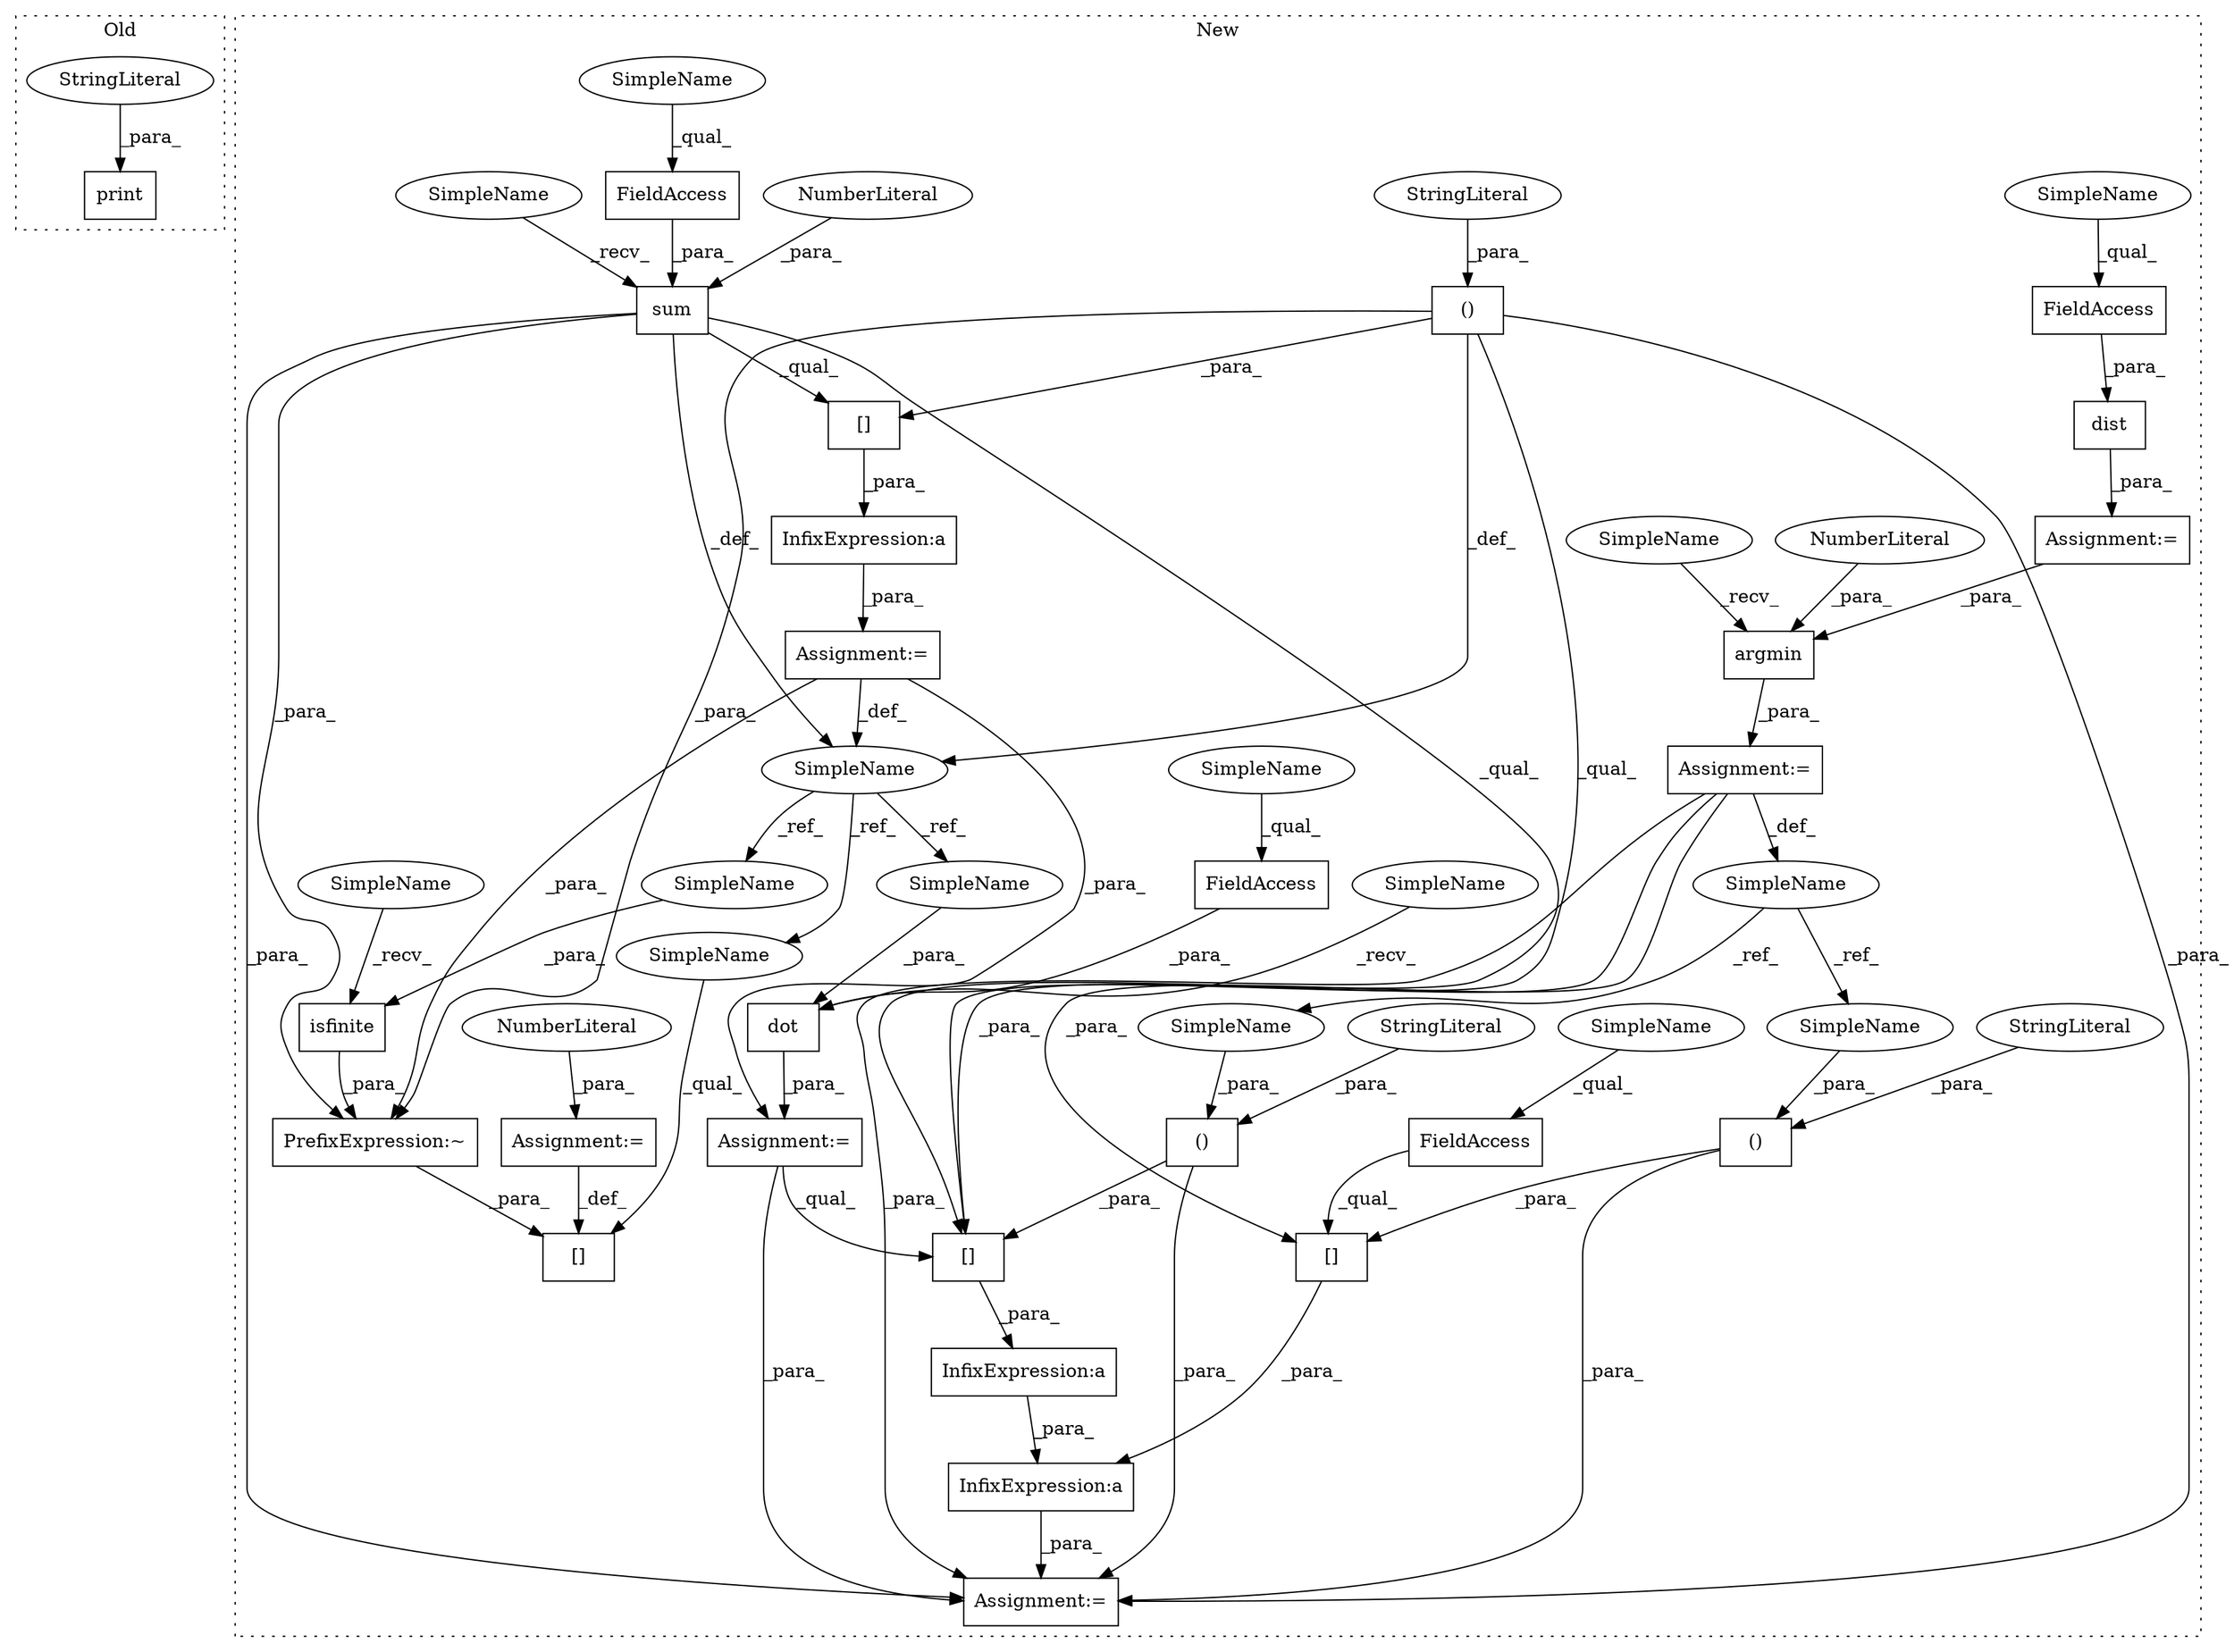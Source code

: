 digraph G {
subgraph cluster0 {
1 [label="print" a="32" s="20922,20980" l="6,1" shape="box"];
33 [label="StringLiteral" a="45" s="20928" l="52" shape="ellipse"];
label = "Old";
style="dotted";
}
subgraph cluster1 {
2 [label="dot" a="32" s="21482,21501" l="4,1" shape="box"];
3 [label="Assignment:=" a="7" s="21475" l="1" shape="box"];
4 [label="Assignment:=" a="7" s="21322" l="1" shape="box"];
5 [label="FieldAccess" a="22" s="21494" l="7" shape="box"];
6 [label="sum" a="32" s="21349,21369" l="4,1" shape="box"];
7 [label="InfixExpression:a" a="27" s="21580" l="3" shape="box"];
8 [label="InfixExpression:a" a="27" s="21340" l="3" shape="box"];
9 [label="InfixExpression:a" a="27" s="21574" l="3" shape="box"];
10 [label="()" a="106" s="21598" l="32" shape="box"];
11 [label="argmin" a="32" s="21295,21306" l="7,1" shape="box"];
12 [label="()" a="106" s="21540" l="32" shape="box"];
13 [label="[]" a="2" s="21522,21572" l="18,2" shape="box"];
14 [label="()" a="106" s="21378" l="33" shape="box"];
15 [label="[]" a="2" s="21583,21630" l="15,2" shape="box"];
16 [label="NumberLiteral" a="34" s="21368" l="1" shape="ellipse"];
17 [label="NumberLiteral" a="34" s="21305" l="1" shape="ellipse"];
18 [label="[]" a="2" s="21343,21411" l="35,2" shape="box"];
19 [label="FieldAccess" a="22" s="21269" l="7" shape="box"];
20 [label="[]" a="2" s="21422,21454" l="8,1" shape="box"];
21 [label="FieldAccess" a="22" s="21583" l="7" shape="box"];
22 [label="FieldAccess" a="22" s="21353" l="14" shape="box"];
23 [label="isfinite" a="32" s="21437,21453" l="9,1" shape="box"];
24 [label="dist" a="32" s="21261,21276" l="5,1" shape="box"];
25 [label="SimpleName" a="42" s="21315" l="7" shape="ellipse"];
26 [label="SimpleName" a="42" s="21285" l="3" shape="ellipse"];
27 [label="Assignment:=" a="7" s="21260" l="1" shape="box"];
28 [label="Assignment:=" a="7" s="21288" l="1" shape="box"];
29 [label="StringLiteral" a="45" s="21598" l="16" shape="ellipse"];
30 [label="StringLiteral" a="45" s="21540" l="16" shape="ellipse"];
31 [label="Assignment:=" a="7" s="21519" l="1" shape="box"];
32 [label="StringLiteral" a="45" s="21395" l="16" shape="ellipse"];
34 [label="Assignment:=" a="7" s="21455" l="1" shape="box"];
35 [label="NumberLiteral" a="34" s="21456" l="1" shape="ellipse"];
36 [label="PrefixExpression:~" a="38" s="21430" l="1" shape="box"];
37 [label="SimpleName" a="42" s="21446" l="7" shape="ellipse"];
38 [label="SimpleName" a="42" s="21486" l="7" shape="ellipse"];
39 [label="SimpleName" a="42" s="21422" l="7" shape="ellipse"];
40 [label="SimpleName" a="42" s="21431" l="5" shape="ellipse"];
41 [label="SimpleName" a="42" s="21343" l="5" shape="ellipse"];
42 [label="SimpleName" a="42" s="21289" l="5" shape="ellipse"];
43 [label="SimpleName" a="42" s="21476" l="5" shape="ellipse"];
44 [label="SimpleName" a="42" s="21569" l="3" shape="ellipse"];
45 [label="SimpleName" a="42" s="21627" l="3" shape="ellipse"];
46 [label="SimpleName" a="42" s="21494" l="4" shape="ellipse"];
47 [label="SimpleName" a="42" s="21583" l="4" shape="ellipse"];
48 [label="SimpleName" a="42" s="21269" l="4" shape="ellipse"];
49 [label="SimpleName" a="42" s="21353" l="4" shape="ellipse"];
label = "New";
style="dotted";
}
2 -> 3 [label="_para_"];
3 -> 13 [label="_qual_"];
3 -> 31 [label="_para_"];
4 -> 25 [label="_def_"];
4 -> 36 [label="_para_"];
4 -> 3 [label="_para_"];
5 -> 2 [label="_para_"];
6 -> 18 [label="_qual_"];
6 -> 13 [label="_qual_"];
6 -> 31 [label="_para_"];
6 -> 36 [label="_para_"];
6 -> 25 [label="_def_"];
7 -> 31 [label="_para_"];
8 -> 4 [label="_para_"];
9 -> 7 [label="_para_"];
10 -> 15 [label="_para_"];
10 -> 31 [label="_para_"];
11 -> 28 [label="_para_"];
12 -> 31 [label="_para_"];
12 -> 13 [label="_para_"];
13 -> 9 [label="_para_"];
14 -> 36 [label="_para_"];
14 -> 18 [label="_para_"];
14 -> 25 [label="_def_"];
14 -> 13 [label="_qual_"];
14 -> 31 [label="_para_"];
15 -> 7 [label="_para_"];
16 -> 6 [label="_para_"];
17 -> 11 [label="_para_"];
18 -> 8 [label="_para_"];
19 -> 24 [label="_para_"];
21 -> 15 [label="_qual_"];
22 -> 6 [label="_para_"];
23 -> 36 [label="_para_"];
24 -> 27 [label="_para_"];
25 -> 39 [label="_ref_"];
25 -> 38 [label="_ref_"];
25 -> 37 [label="_ref_"];
26 -> 44 [label="_ref_"];
26 -> 45 [label="_ref_"];
27 -> 11 [label="_para_"];
28 -> 15 [label="_para_"];
28 -> 31 [label="_para_"];
28 -> 13 [label="_para_"];
28 -> 26 [label="_def_"];
29 -> 10 [label="_para_"];
30 -> 12 [label="_para_"];
32 -> 14 [label="_para_"];
33 -> 1 [label="_para_"];
34 -> 20 [label="_def_"];
35 -> 34 [label="_para_"];
36 -> 20 [label="_para_"];
37 -> 23 [label="_para_"];
38 -> 2 [label="_para_"];
39 -> 20 [label="_qual_"];
40 -> 23 [label="_recv_"];
41 -> 6 [label="_recv_"];
42 -> 11 [label="_recv_"];
43 -> 2 [label="_recv_"];
44 -> 12 [label="_para_"];
45 -> 10 [label="_para_"];
46 -> 5 [label="_qual_"];
47 -> 21 [label="_qual_"];
48 -> 19 [label="_qual_"];
49 -> 22 [label="_qual_"];
}